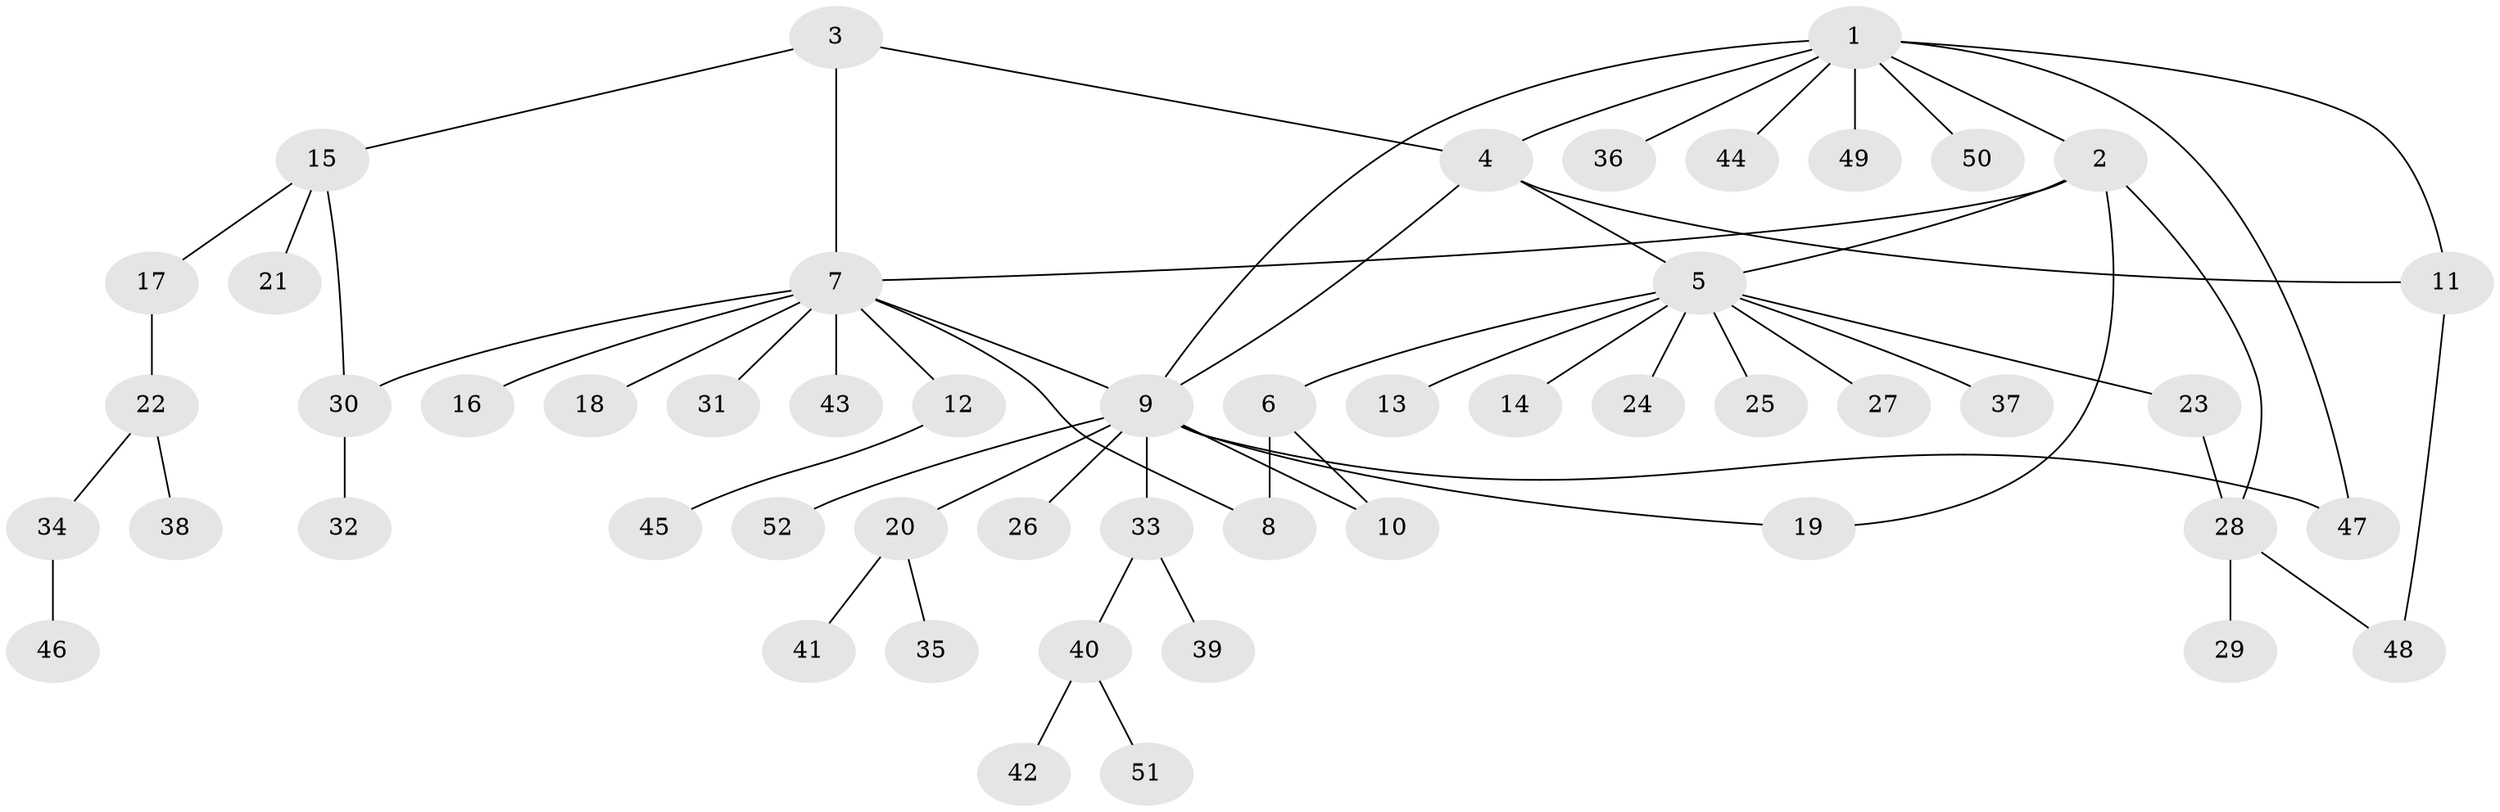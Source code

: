// coarse degree distribution, {5: 0.17391304347826086, 4: 0.08695652173913043, 3: 0.13043478260869565, 9: 0.043478260869565216, 1: 0.2608695652173913, 2: 0.30434782608695654}
// Generated by graph-tools (version 1.1) at 2025/52/03/04/25 22:52:24]
// undirected, 52 vertices, 63 edges
graph export_dot {
  node [color=gray90,style=filled];
  1;
  2;
  3;
  4;
  5;
  6;
  7;
  8;
  9;
  10;
  11;
  12;
  13;
  14;
  15;
  16;
  17;
  18;
  19;
  20;
  21;
  22;
  23;
  24;
  25;
  26;
  27;
  28;
  29;
  30;
  31;
  32;
  33;
  34;
  35;
  36;
  37;
  38;
  39;
  40;
  41;
  42;
  43;
  44;
  45;
  46;
  47;
  48;
  49;
  50;
  51;
  52;
  1 -- 2;
  1 -- 4;
  1 -- 9;
  1 -- 11;
  1 -- 36;
  1 -- 44;
  1 -- 47;
  1 -- 49;
  1 -- 50;
  2 -- 5;
  2 -- 7;
  2 -- 19;
  2 -- 28;
  3 -- 4;
  3 -- 7;
  3 -- 15;
  4 -- 5;
  4 -- 9;
  4 -- 11;
  5 -- 6;
  5 -- 13;
  5 -- 14;
  5 -- 23;
  5 -- 24;
  5 -- 25;
  5 -- 27;
  5 -- 37;
  6 -- 8;
  6 -- 10;
  7 -- 8;
  7 -- 9;
  7 -- 12;
  7 -- 16;
  7 -- 18;
  7 -- 30;
  7 -- 31;
  7 -- 43;
  9 -- 10;
  9 -- 19;
  9 -- 20;
  9 -- 26;
  9 -- 33;
  9 -- 47;
  9 -- 52;
  11 -- 48;
  12 -- 45;
  15 -- 17;
  15 -- 21;
  15 -- 30;
  17 -- 22;
  20 -- 35;
  20 -- 41;
  22 -- 34;
  22 -- 38;
  23 -- 28;
  28 -- 29;
  28 -- 48;
  30 -- 32;
  33 -- 39;
  33 -- 40;
  34 -- 46;
  40 -- 42;
  40 -- 51;
}
